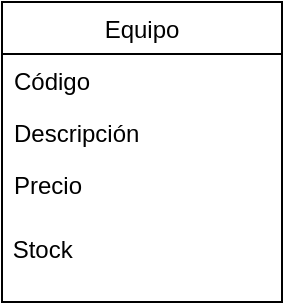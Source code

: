 <mxfile version="11.2.5" type="device" pages="1"><diagram id="QQG9ojq_FaUwDytDQzVm" name="Page-1"><mxGraphModel dx="767" dy="815" grid="1" gridSize="10" guides="1" tooltips="1" connect="1" arrows="1" fold="1" page="1" pageScale="1" pageWidth="1169" pageHeight="827" math="0" shadow="0"><root><mxCell id="0"/><mxCell id="1" parent="0"/><mxCell id="F5IUO2niJ9FkBWrjCDGa-12" value="Equipo" style="swimlane;fontStyle=0;childLayout=stackLayout;horizontal=1;startSize=26;fillColor=none;horizontalStack=0;resizeParent=1;resizeParentMax=0;resizeLast=0;collapsible=1;marginBottom=0;" vertex="1" parent="1"><mxGeometry x="60" y="23" width="140" height="150" as="geometry"/></mxCell><mxCell id="F5IUO2niJ9FkBWrjCDGa-13" value="Código" style="text;strokeColor=none;fillColor=none;align=left;verticalAlign=top;spacingLeft=4;spacingRight=4;overflow=hidden;rotatable=0;points=[[0,0.5],[1,0.5]];portConstraint=eastwest;" vertex="1" parent="F5IUO2niJ9FkBWrjCDGa-12"><mxGeometry y="26" width="140" height="26" as="geometry"/></mxCell><mxCell id="F5IUO2niJ9FkBWrjCDGa-14" value="Descripción" style="text;strokeColor=none;fillColor=none;align=left;verticalAlign=top;spacingLeft=4;spacingRight=4;overflow=hidden;rotatable=0;points=[[0,0.5],[1,0.5]];portConstraint=eastwest;" vertex="1" parent="F5IUO2niJ9FkBWrjCDGa-12"><mxGeometry y="52" width="140" height="26" as="geometry"/></mxCell><mxCell id="F5IUO2niJ9FkBWrjCDGa-15" value="Precio" style="text;strokeColor=none;fillColor=none;align=left;verticalAlign=top;spacingLeft=4;spacingRight=4;overflow=hidden;rotatable=0;points=[[0,0.5],[1,0.5]];portConstraint=eastwest;" vertex="1" parent="F5IUO2niJ9FkBWrjCDGa-12"><mxGeometry y="78" width="140" height="32" as="geometry"/></mxCell><mxCell id="F5IUO2niJ9FkBWrjCDGa-16" value="&amp;nbsp;Stock" style="text;html=1;" vertex="1" parent="F5IUO2niJ9FkBWrjCDGa-12"><mxGeometry y="110" width="140" height="40" as="geometry"/></mxCell></root></mxGraphModel></diagram></mxfile>